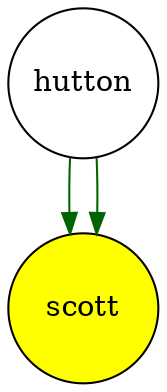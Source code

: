 digraph fullagr_hutton_scott { 
 K=0.6 
 "hutton" -> { "scott" } [color="darkgreen", arrowhead="normal", penwidth=1, href="#76"]; 
 "hutton" -> { "scott" } [color="darkgreen", arrowhead="normal", penwidth=1, href="#76"]; 
 "hutton" [shape="circle", fixedsize="true", height=1, width=1, style="filled", fillcolor="white", href="#hutton"]; 
 "scott" [shape="circle", fixedsize="true", height=1, width=1, style="filled", fillcolor="yellow", href="#scott"]; 

}
